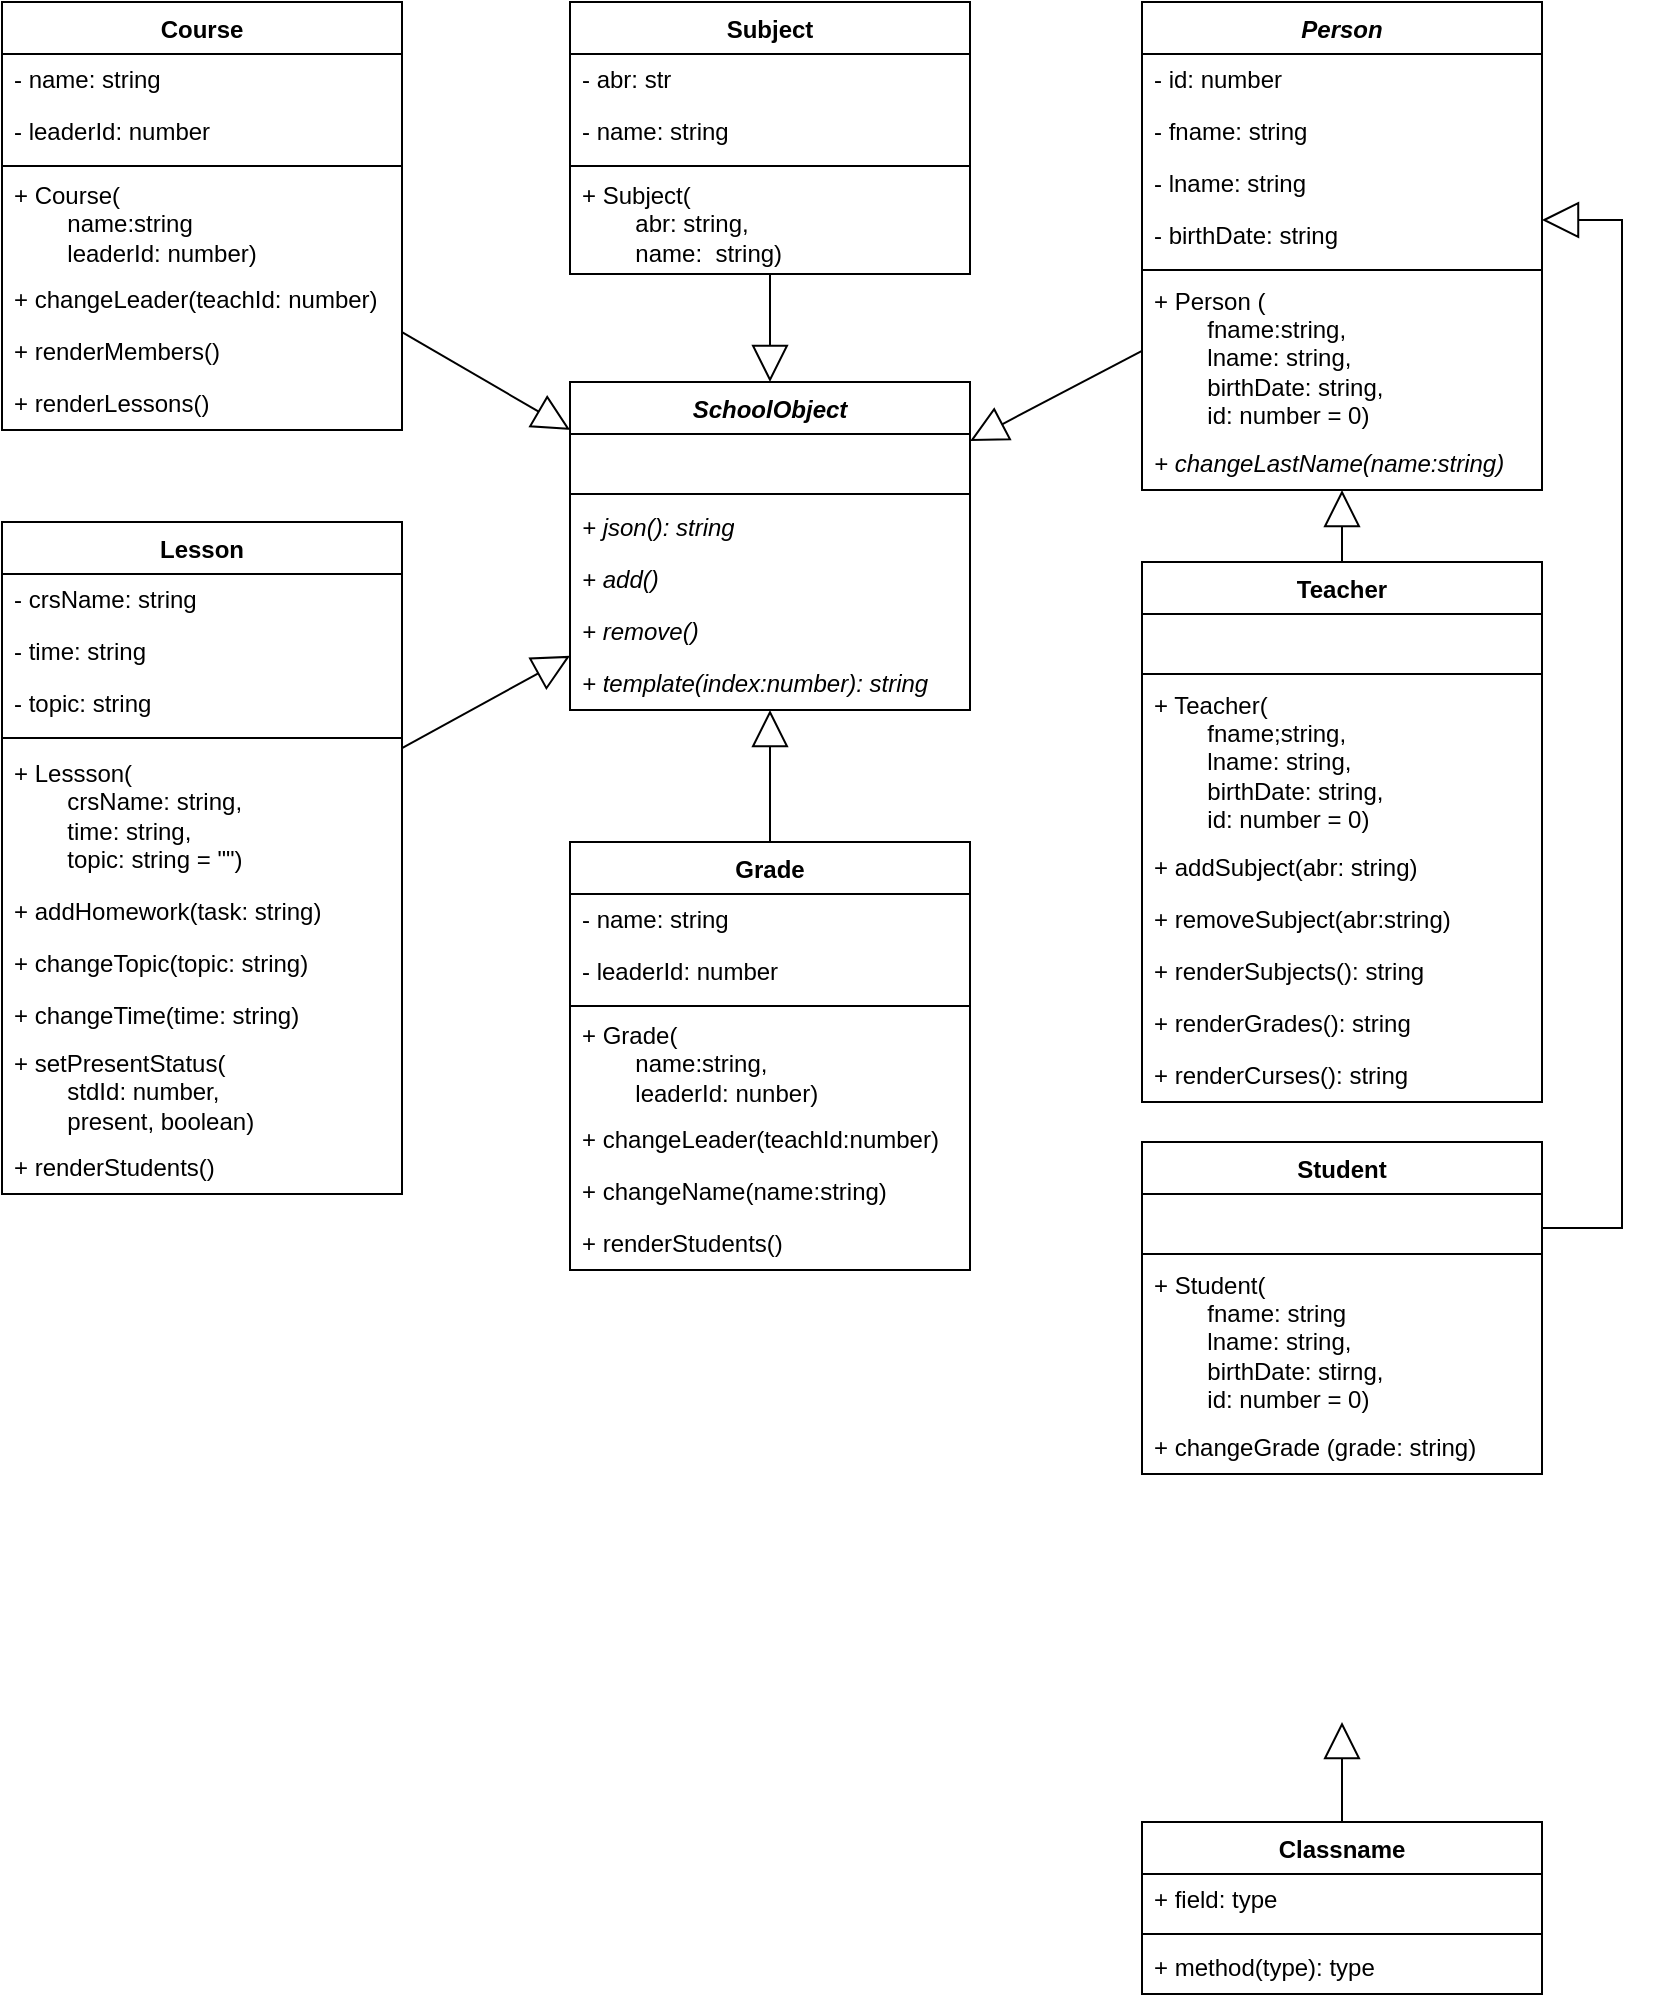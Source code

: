 <mxfile version="26.2.13">
  <diagram name="Page-1" id="W5EVbxe9hxjn3iXyUseI">
    <mxGraphModel dx="948" dy="617" grid="1" gridSize="10" guides="1" tooltips="1" connect="1" arrows="1" fold="1" page="1" pageScale="1" pageWidth="827" pageHeight="1169" math="0" shadow="0">
      <root>
        <mxCell id="0" />
        <mxCell id="1" parent="0" />
        <mxCell id="GkFdu5RXpV6OnrDrKfBH-1" value="Classname" style="swimlane;fontStyle=1;align=center;verticalAlign=top;childLayout=stackLayout;horizontal=1;startSize=26;horizontalStack=0;resizeParent=1;resizeParentMax=0;resizeLast=0;collapsible=1;marginBottom=0;whiteSpace=wrap;html=1;" parent="1" vertex="1">
          <mxGeometry x="600" y="950" width="200" height="86" as="geometry" />
        </mxCell>
        <mxCell id="GkFdu5RXpV6OnrDrKfBH-2" value="+ field: type" style="text;strokeColor=none;fillColor=none;align=left;verticalAlign=middle;spacingLeft=4;spacingRight=4;overflow=hidden;rotatable=0;points=[[0,0.5],[1,0.5]];portConstraint=eastwest;whiteSpace=wrap;html=1;" parent="GkFdu5RXpV6OnrDrKfBH-1" vertex="1">
          <mxGeometry y="26" width="200" height="26" as="geometry" />
        </mxCell>
        <mxCell id="GkFdu5RXpV6OnrDrKfBH-3" value="" style="line;strokeWidth=1;fillColor=none;align=left;verticalAlign=middle;spacingTop=-1;spacingLeft=3;spacingRight=3;rotatable=0;labelPosition=right;points=[];portConstraint=eastwest;strokeColor=inherit;" parent="GkFdu5RXpV6OnrDrKfBH-1" vertex="1">
          <mxGeometry y="52" width="200" height="8" as="geometry" />
        </mxCell>
        <mxCell id="GkFdu5RXpV6OnrDrKfBH-4" value="+ method(type): type" style="text;strokeColor=none;fillColor=none;align=left;verticalAlign=middle;spacingLeft=4;spacingRight=4;overflow=hidden;rotatable=0;points=[[0,0.5],[1,0.5]];portConstraint=eastwest;whiteSpace=wrap;html=1;" parent="GkFdu5RXpV6OnrDrKfBH-1" vertex="1">
          <mxGeometry y="60" width="200" height="26" as="geometry" />
        </mxCell>
        <mxCell id="GkFdu5RXpV6OnrDrKfBH-5" value="" style="endArrow=block;endSize=16;endFill=0;html=1;rounded=0;" parent="1" source="GkFdu5RXpV6OnrDrKfBH-1" edge="1">
          <mxGeometry width="160" relative="1" as="geometry">
            <mxPoint x="560" y="970" as="sourcePoint" />
            <mxPoint x="700" y="900" as="targetPoint" />
          </mxGeometry>
        </mxCell>
        <mxCell id="GkFdu5RXpV6OnrDrKfBH-6" value="SchoolObject" style="swimlane;fontStyle=3;align=center;verticalAlign=top;childLayout=stackLayout;horizontal=1;startSize=26;horizontalStack=0;resizeParent=1;resizeParentMax=0;resizeLast=0;collapsible=1;marginBottom=0;whiteSpace=wrap;html=1;" parent="1" vertex="1">
          <mxGeometry x="314" y="230" width="200" height="164" as="geometry" />
        </mxCell>
        <mxCell id="GkFdu5RXpV6OnrDrKfBH-7" value="&amp;nbsp;" style="text;strokeColor=none;fillColor=none;align=left;verticalAlign=middle;spacingLeft=4;spacingRight=4;overflow=hidden;rotatable=0;points=[[0,0.5],[1,0.5]];portConstraint=eastwest;whiteSpace=wrap;html=1;" parent="GkFdu5RXpV6OnrDrKfBH-6" vertex="1">
          <mxGeometry y="26" width="200" height="26" as="geometry" />
        </mxCell>
        <mxCell id="GkFdu5RXpV6OnrDrKfBH-8" value="" style="line;strokeWidth=1;fillColor=none;align=left;verticalAlign=middle;spacingTop=-1;spacingLeft=3;spacingRight=3;rotatable=0;labelPosition=right;points=[];portConstraint=eastwest;strokeColor=inherit;" parent="GkFdu5RXpV6OnrDrKfBH-6" vertex="1">
          <mxGeometry y="52" width="200" height="8" as="geometry" />
        </mxCell>
        <mxCell id="GkFdu5RXpV6OnrDrKfBH-13" value="+ json(): string" style="text;strokeColor=none;fillColor=none;align=left;verticalAlign=middle;spacingLeft=4;spacingRight=4;overflow=hidden;rotatable=0;points=[[0,0.5],[1,0.5]];portConstraint=eastwest;whiteSpace=wrap;html=1;fontStyle=2" parent="GkFdu5RXpV6OnrDrKfBH-6" vertex="1">
          <mxGeometry y="60" width="200" height="26" as="geometry" />
        </mxCell>
        <mxCell id="GkFdu5RXpV6OnrDrKfBH-9" value="+ add()" style="text;strokeColor=none;fillColor=none;align=left;verticalAlign=middle;spacingLeft=4;spacingRight=4;overflow=hidden;rotatable=0;points=[[0,0.5],[1,0.5]];portConstraint=eastwest;whiteSpace=wrap;html=1;fontStyle=2" parent="GkFdu5RXpV6OnrDrKfBH-6" vertex="1">
          <mxGeometry y="86" width="200" height="26" as="geometry" />
        </mxCell>
        <mxCell id="GkFdu5RXpV6OnrDrKfBH-11" value="+ remove()" style="text;strokeColor=none;fillColor=none;align=left;verticalAlign=middle;spacingLeft=4;spacingRight=4;overflow=hidden;rotatable=0;points=[[0,0.5],[1,0.5]];portConstraint=eastwest;whiteSpace=wrap;html=1;fontStyle=2" parent="GkFdu5RXpV6OnrDrKfBH-6" vertex="1">
          <mxGeometry y="112" width="200" height="26" as="geometry" />
        </mxCell>
        <mxCell id="GkFdu5RXpV6OnrDrKfBH-12" value="+ template(index:number): string" style="text;strokeColor=none;fillColor=none;align=left;verticalAlign=middle;spacingLeft=4;spacingRight=4;overflow=hidden;rotatable=0;points=[[0,0.5],[1,0.5]];portConstraint=eastwest;whiteSpace=wrap;html=1;fontStyle=2" parent="GkFdu5RXpV6OnrDrKfBH-6" vertex="1">
          <mxGeometry y="138" width="200" height="26" as="geometry" />
        </mxCell>
        <mxCell id="GkFdu5RXpV6OnrDrKfBH-14" value="Subject" style="swimlane;fontStyle=1;align=center;verticalAlign=top;childLayout=stackLayout;horizontal=1;startSize=26;horizontalStack=0;resizeParent=1;resizeParentMax=0;resizeLast=0;collapsible=1;marginBottom=0;whiteSpace=wrap;html=1;" parent="1" vertex="1">
          <mxGeometry x="314" y="40" width="200" height="136" as="geometry" />
        </mxCell>
        <mxCell id="GkFdu5RXpV6OnrDrKfBH-15" value="- abr: str" style="text;strokeColor=none;fillColor=none;align=left;verticalAlign=middle;spacingLeft=4;spacingRight=4;overflow=hidden;rotatable=0;points=[[0,0.5],[1,0.5]];portConstraint=eastwest;whiteSpace=wrap;html=1;" parent="GkFdu5RXpV6OnrDrKfBH-14" vertex="1">
          <mxGeometry y="26" width="200" height="26" as="geometry" />
        </mxCell>
        <mxCell id="GkFdu5RXpV6OnrDrKfBH-19" value="- name: string" style="text;strokeColor=none;fillColor=none;align=left;verticalAlign=middle;spacingLeft=4;spacingRight=4;overflow=hidden;rotatable=0;points=[[0,0.5],[1,0.5]];portConstraint=eastwest;whiteSpace=wrap;html=1;" parent="GkFdu5RXpV6OnrDrKfBH-14" vertex="1">
          <mxGeometry y="52" width="200" height="26" as="geometry" />
        </mxCell>
        <mxCell id="GkFdu5RXpV6OnrDrKfBH-16" value="" style="line;strokeWidth=1;fillColor=none;align=left;verticalAlign=middle;spacingTop=-1;spacingLeft=3;spacingRight=3;rotatable=0;labelPosition=right;points=[];portConstraint=eastwest;strokeColor=inherit;" parent="GkFdu5RXpV6OnrDrKfBH-14" vertex="1">
          <mxGeometry y="78" width="200" height="8" as="geometry" />
        </mxCell>
        <mxCell id="GkFdu5RXpV6OnrDrKfBH-17" value="&lt;div&gt;+ Subject(&lt;/div&gt;&lt;div&gt;&lt;span style=&quot;white-space: pre;&quot;&gt;&#x9;&lt;/span&gt;abr: string,&lt;/div&gt;&lt;div&gt;&lt;span style=&quot;white-space: pre;&quot;&gt;&#x9;&lt;/span&gt;name:&amp;nbsp; string)&lt;br&gt;&lt;/div&gt;" style="text;strokeColor=none;fillColor=none;align=left;verticalAlign=middle;spacingLeft=4;spacingRight=4;overflow=hidden;rotatable=0;points=[[0,0.5],[1,0.5]];portConstraint=eastwest;whiteSpace=wrap;html=1;" parent="GkFdu5RXpV6OnrDrKfBH-14" vertex="1">
          <mxGeometry y="86" width="200" height="50" as="geometry" />
        </mxCell>
        <mxCell id="GkFdu5RXpV6OnrDrKfBH-18" value="" style="endArrow=block;endSize=16;endFill=0;html=1;rounded=0;" parent="1" source="GkFdu5RXpV6OnrDrKfBH-14" target="GkFdu5RXpV6OnrDrKfBH-6" edge="1">
          <mxGeometry width="160" relative="1" as="geometry">
            <mxPoint x="274" y="90" as="sourcePoint" />
            <mxPoint x="414" y="20" as="targetPoint" />
          </mxGeometry>
        </mxCell>
        <mxCell id="GkFdu5RXpV6OnrDrKfBH-21" value="Person" style="swimlane;fontStyle=3;align=center;verticalAlign=top;childLayout=stackLayout;horizontal=1;startSize=26;horizontalStack=0;resizeParent=1;resizeParentMax=0;resizeLast=0;collapsible=1;marginBottom=0;whiteSpace=wrap;html=1;" parent="1" vertex="1">
          <mxGeometry x="600" y="40" width="200" height="244" as="geometry" />
        </mxCell>
        <mxCell id="GkFdu5RXpV6OnrDrKfBH-22" value="- id: number" style="text;strokeColor=none;fillColor=none;align=left;verticalAlign=middle;spacingLeft=4;spacingRight=4;overflow=hidden;rotatable=0;points=[[0,0.5],[1,0.5]];portConstraint=eastwest;whiteSpace=wrap;html=1;" parent="GkFdu5RXpV6OnrDrKfBH-21" vertex="1">
          <mxGeometry y="26" width="200" height="26" as="geometry" />
        </mxCell>
        <mxCell id="GkFdu5RXpV6OnrDrKfBH-26" value="- fname: string" style="text;strokeColor=none;fillColor=none;align=left;verticalAlign=middle;spacingLeft=4;spacingRight=4;overflow=hidden;rotatable=0;points=[[0,0.5],[1,0.5]];portConstraint=eastwest;whiteSpace=wrap;html=1;" parent="GkFdu5RXpV6OnrDrKfBH-21" vertex="1">
          <mxGeometry y="52" width="200" height="26" as="geometry" />
        </mxCell>
        <mxCell id="GkFdu5RXpV6OnrDrKfBH-27" value="- lname: string" style="text;strokeColor=none;fillColor=none;align=left;verticalAlign=middle;spacingLeft=4;spacingRight=4;overflow=hidden;rotatable=0;points=[[0,0.5],[1,0.5]];portConstraint=eastwest;whiteSpace=wrap;html=1;" parent="GkFdu5RXpV6OnrDrKfBH-21" vertex="1">
          <mxGeometry y="78" width="200" height="26" as="geometry" />
        </mxCell>
        <mxCell id="GkFdu5RXpV6OnrDrKfBH-28" value="- birthDate: string" style="text;strokeColor=none;fillColor=none;align=left;verticalAlign=middle;spacingLeft=4;spacingRight=4;overflow=hidden;rotatable=0;points=[[0,0.5],[1,0.5]];portConstraint=eastwest;whiteSpace=wrap;html=1;" parent="GkFdu5RXpV6OnrDrKfBH-21" vertex="1">
          <mxGeometry y="104" width="200" height="26" as="geometry" />
        </mxCell>
        <mxCell id="GkFdu5RXpV6OnrDrKfBH-23" value="" style="line;strokeWidth=1;fillColor=none;align=left;verticalAlign=middle;spacingTop=-1;spacingLeft=3;spacingRight=3;rotatable=0;labelPosition=right;points=[];portConstraint=eastwest;strokeColor=inherit;" parent="GkFdu5RXpV6OnrDrKfBH-21" vertex="1">
          <mxGeometry y="130" width="200" height="8" as="geometry" />
        </mxCell>
        <mxCell id="GkFdu5RXpV6OnrDrKfBH-24" value="&lt;div&gt;+ Person (&lt;/div&gt;&lt;div&gt;&lt;span style=&quot;white-space: pre;&quot;&gt;&#x9;&lt;/span&gt;fname:string,&lt;/div&gt;&lt;div&gt;&lt;span style=&quot;white-space: pre;&quot;&gt;&#x9;&lt;/span&gt;lname: string,&lt;/div&gt;&lt;div&gt;&lt;span style=&quot;white-space: pre;&quot;&gt;&#x9;&lt;/span&gt;birthDate: string,&lt;/div&gt;&lt;div&gt;&lt;span style=&quot;white-space: pre;&quot;&gt;&#x9;&lt;/span&gt;id: number = 0)&lt;br&gt;&lt;/div&gt;" style="text;strokeColor=none;fillColor=none;align=left;verticalAlign=middle;spacingLeft=4;spacingRight=4;overflow=hidden;rotatable=0;points=[[0,0.5],[1,0.5]];portConstraint=eastwest;whiteSpace=wrap;html=1;" parent="GkFdu5RXpV6OnrDrKfBH-21" vertex="1">
          <mxGeometry y="138" width="200" height="80" as="geometry" />
        </mxCell>
        <mxCell id="GkFdu5RXpV6OnrDrKfBH-45" value="+ changeLastName(name:string)" style="text;strokeColor=none;fillColor=none;align=left;verticalAlign=middle;spacingLeft=4;spacingRight=4;overflow=hidden;rotatable=0;points=[[0,0.5],[1,0.5]];portConstraint=eastwest;whiteSpace=wrap;html=1;fontStyle=2" parent="GkFdu5RXpV6OnrDrKfBH-21" vertex="1">
          <mxGeometry y="218" width="200" height="26" as="geometry" />
        </mxCell>
        <mxCell id="GkFdu5RXpV6OnrDrKfBH-25" value="" style="endArrow=block;endSize=16;endFill=0;html=1;rounded=0;" parent="1" source="GkFdu5RXpV6OnrDrKfBH-21" target="GkFdu5RXpV6OnrDrKfBH-6" edge="1">
          <mxGeometry width="160" relative="1" as="geometry">
            <mxPoint x="560" y="60" as="sourcePoint" />
            <mxPoint x="535.668" y="230" as="targetPoint" />
          </mxGeometry>
        </mxCell>
        <mxCell id="GkFdu5RXpV6OnrDrKfBH-30" value="Teacher" style="swimlane;fontStyle=1;align=center;verticalAlign=top;childLayout=stackLayout;horizontal=1;startSize=26;horizontalStack=0;resizeParent=1;resizeParentMax=0;resizeLast=0;collapsible=1;marginBottom=0;whiteSpace=wrap;html=1;" parent="1" vertex="1">
          <mxGeometry x="600" y="320" width="200" height="270" as="geometry" />
        </mxCell>
        <mxCell id="GkFdu5RXpV6OnrDrKfBH-31" value="&amp;nbsp;" style="text;strokeColor=none;fillColor=none;align=left;verticalAlign=middle;spacingLeft=4;spacingRight=4;overflow=hidden;rotatable=0;points=[[0,0.5],[1,0.5]];portConstraint=eastwest;whiteSpace=wrap;html=1;" parent="GkFdu5RXpV6OnrDrKfBH-30" vertex="1">
          <mxGeometry y="26" width="200" height="26" as="geometry" />
        </mxCell>
        <mxCell id="GkFdu5RXpV6OnrDrKfBH-32" value="" style="line;strokeWidth=1;fillColor=none;align=left;verticalAlign=middle;spacingTop=-1;spacingLeft=3;spacingRight=3;rotatable=0;labelPosition=right;points=[];portConstraint=eastwest;strokeColor=inherit;" parent="GkFdu5RXpV6OnrDrKfBH-30" vertex="1">
          <mxGeometry y="52" width="200" height="8" as="geometry" />
        </mxCell>
        <mxCell id="GkFdu5RXpV6OnrDrKfBH-37" value="&lt;div&gt;+ Teacher(&lt;/div&gt;&lt;div&gt;&lt;span style=&quot;white-space: pre;&quot;&gt;&#x9;&lt;/span&gt;fname;string,&lt;/div&gt;&lt;div&gt;&lt;span style=&quot;white-space: pre;&quot;&gt;&#x9;&lt;/span&gt;lname: string,&lt;/div&gt;&lt;div&gt;&lt;span style=&quot;white-space: pre;&quot;&gt;&#x9;&lt;/span&gt;birthDate: string,&lt;/div&gt;&lt;div&gt;&lt;span style=&quot;white-space: pre;&quot;&gt;&#x9;&lt;/span&gt;id: number = 0)&lt;br&gt;&lt;/div&gt;" style="text;strokeColor=none;fillColor=none;align=left;verticalAlign=middle;spacingLeft=4;spacingRight=4;overflow=hidden;rotatable=0;points=[[0,0.5],[1,0.5]];portConstraint=eastwest;whiteSpace=wrap;html=1;" parent="GkFdu5RXpV6OnrDrKfBH-30" vertex="1">
          <mxGeometry y="60" width="200" height="80" as="geometry" />
        </mxCell>
        <mxCell id="GkFdu5RXpV6OnrDrKfBH-33" value="+ addSubject(abr: string)" style="text;strokeColor=none;fillColor=none;align=left;verticalAlign=middle;spacingLeft=4;spacingRight=4;overflow=hidden;rotatable=0;points=[[0,0.5],[1,0.5]];portConstraint=eastwest;whiteSpace=wrap;html=1;" parent="GkFdu5RXpV6OnrDrKfBH-30" vertex="1">
          <mxGeometry y="140" width="200" height="26" as="geometry" />
        </mxCell>
        <mxCell id="GkFdu5RXpV6OnrDrKfBH-35" value="+ removeSubject(abr:string)" style="text;strokeColor=none;fillColor=none;align=left;verticalAlign=middle;spacingLeft=4;spacingRight=4;overflow=hidden;rotatable=0;points=[[0,0.5],[1,0.5]];portConstraint=eastwest;whiteSpace=wrap;html=1;" parent="GkFdu5RXpV6OnrDrKfBH-30" vertex="1">
          <mxGeometry y="166" width="200" height="26" as="geometry" />
        </mxCell>
        <mxCell id="GkFdu5RXpV6OnrDrKfBH-36" value="+ renderSubjects(): string" style="text;strokeColor=none;fillColor=none;align=left;verticalAlign=middle;spacingLeft=4;spacingRight=4;overflow=hidden;rotatable=0;points=[[0,0.5],[1,0.5]];portConstraint=eastwest;whiteSpace=wrap;html=1;" parent="GkFdu5RXpV6OnrDrKfBH-30" vertex="1">
          <mxGeometry y="192" width="200" height="26" as="geometry" />
        </mxCell>
        <mxCell id="GkFdu5RXpV6OnrDrKfBH-38" value="+ renderGrades(): string" style="text;strokeColor=none;fillColor=none;align=left;verticalAlign=middle;spacingLeft=4;spacingRight=4;overflow=hidden;rotatable=0;points=[[0,0.5],[1,0.5]];portConstraint=eastwest;whiteSpace=wrap;html=1;" parent="GkFdu5RXpV6OnrDrKfBH-30" vertex="1">
          <mxGeometry y="218" width="200" height="26" as="geometry" />
        </mxCell>
        <mxCell id="GkFdu5RXpV6OnrDrKfBH-39" value="+ renderCurses(): string" style="text;strokeColor=none;fillColor=none;align=left;verticalAlign=middle;spacingLeft=4;spacingRight=4;overflow=hidden;rotatable=0;points=[[0,0.5],[1,0.5]];portConstraint=eastwest;whiteSpace=wrap;html=1;" parent="GkFdu5RXpV6OnrDrKfBH-30" vertex="1">
          <mxGeometry y="244" width="200" height="26" as="geometry" />
        </mxCell>
        <mxCell id="GkFdu5RXpV6OnrDrKfBH-34" value="" style="endArrow=block;endSize=16;endFill=0;html=1;rounded=0;" parent="1" source="GkFdu5RXpV6OnrDrKfBH-30" target="GkFdu5RXpV6OnrDrKfBH-21" edge="1">
          <mxGeometry width="160" relative="1" as="geometry">
            <mxPoint x="550" y="390" as="sourcePoint" />
            <mxPoint x="690" y="320" as="targetPoint" />
          </mxGeometry>
        </mxCell>
        <mxCell id="GkFdu5RXpV6OnrDrKfBH-40" value="Student" style="swimlane;fontStyle=1;align=center;verticalAlign=top;childLayout=stackLayout;horizontal=1;startSize=26;horizontalStack=0;resizeParent=1;resizeParentMax=0;resizeLast=0;collapsible=1;marginBottom=0;whiteSpace=wrap;html=1;" parent="1" vertex="1">
          <mxGeometry x="600" y="610" width="200" height="166" as="geometry" />
        </mxCell>
        <mxCell id="GkFdu5RXpV6OnrDrKfBH-41" value="&amp;nbsp;" style="text;strokeColor=none;fillColor=none;align=left;verticalAlign=middle;spacingLeft=4;spacingRight=4;overflow=hidden;rotatable=0;points=[[0,0.5],[1,0.5]];portConstraint=eastwest;whiteSpace=wrap;html=1;" parent="GkFdu5RXpV6OnrDrKfBH-40" vertex="1">
          <mxGeometry y="26" width="200" height="26" as="geometry" />
        </mxCell>
        <mxCell id="GkFdu5RXpV6OnrDrKfBH-42" value="" style="line;strokeWidth=1;fillColor=none;align=left;verticalAlign=middle;spacingTop=-1;spacingLeft=3;spacingRight=3;rotatable=0;labelPosition=right;points=[];portConstraint=eastwest;strokeColor=inherit;" parent="GkFdu5RXpV6OnrDrKfBH-40" vertex="1">
          <mxGeometry y="52" width="200" height="8" as="geometry" />
        </mxCell>
        <mxCell id="GkFdu5RXpV6OnrDrKfBH-43" value="&lt;div&gt;+ Student(&lt;/div&gt;&lt;div&gt;&lt;span style=&quot;white-space: pre;&quot;&gt;&#x9;fname: string&lt;/span&gt;&lt;/div&gt;&lt;div&gt;&lt;span style=&quot;white-space: pre;&quot;&gt;&lt;span style=&quot;white-space: pre;&quot;&gt;&#x9;&lt;/span&gt;lname: string,&lt;/span&gt;&lt;/div&gt;&lt;div&gt;&lt;span style=&quot;white-space: pre;&quot;&gt;&lt;span style=&quot;white-space: pre;&quot;&gt;&#x9;&lt;/span&gt;birthDate: stirng,&lt;/span&gt;&lt;/div&gt;&lt;div&gt;&lt;span style=&quot;white-space: pre;&quot;&gt;&lt;span style=&quot;white-space: pre;&quot;&gt;&#x9;&lt;/span&gt;id: number = 0)&lt;br&gt;&lt;/span&gt;&lt;/div&gt;" style="text;strokeColor=none;fillColor=none;align=left;verticalAlign=middle;spacingLeft=4;spacingRight=4;overflow=hidden;rotatable=0;points=[[0,0.5],[1,0.5]];portConstraint=eastwest;whiteSpace=wrap;html=1;" parent="GkFdu5RXpV6OnrDrKfBH-40" vertex="1">
          <mxGeometry y="60" width="200" height="80" as="geometry" />
        </mxCell>
        <mxCell id="GkFdu5RXpV6OnrDrKfBH-46" value="+ changeGrade (grade: string)" style="text;strokeColor=none;fillColor=none;align=left;verticalAlign=middle;spacingLeft=4;spacingRight=4;overflow=hidden;rotatable=0;points=[[0,0.5],[1,0.5]];portConstraint=eastwest;whiteSpace=wrap;html=1;" parent="GkFdu5RXpV6OnrDrKfBH-40" vertex="1">
          <mxGeometry y="140" width="200" height="26" as="geometry" />
        </mxCell>
        <mxCell id="GkFdu5RXpV6OnrDrKfBH-44" value="" style="endArrow=block;endSize=16;endFill=0;html=1;rounded=0;edgeStyle=orthogonalEdgeStyle;" parent="1" source="GkFdu5RXpV6OnrDrKfBH-40" target="GkFdu5RXpV6OnrDrKfBH-21" edge="1">
          <mxGeometry width="160" relative="1" as="geometry">
            <mxPoint x="560" y="680" as="sourcePoint" />
            <mxPoint x="550" y="450" as="targetPoint" />
            <Array as="points">
              <mxPoint x="840" y="653" />
              <mxPoint x="840" y="149" />
            </Array>
          </mxGeometry>
        </mxCell>
        <mxCell id="GkFdu5RXpV6OnrDrKfBH-47" value="Grade" style="swimlane;fontStyle=1;align=center;verticalAlign=top;childLayout=stackLayout;horizontal=1;startSize=26;horizontalStack=0;resizeParent=1;resizeParentMax=0;resizeLast=0;collapsible=1;marginBottom=0;whiteSpace=wrap;html=1;" parent="1" vertex="1">
          <mxGeometry x="314" y="460" width="200" height="214" as="geometry" />
        </mxCell>
        <mxCell id="GkFdu5RXpV6OnrDrKfBH-48" value="- name: string" style="text;strokeColor=none;fillColor=none;align=left;verticalAlign=middle;spacingLeft=4;spacingRight=4;overflow=hidden;rotatable=0;points=[[0,0.5],[1,0.5]];portConstraint=eastwest;whiteSpace=wrap;html=1;" parent="GkFdu5RXpV6OnrDrKfBH-47" vertex="1">
          <mxGeometry y="26" width="200" height="26" as="geometry" />
        </mxCell>
        <mxCell id="KClkyGSJtW6A8tlh6AaW-10" value="- leaderId: number" style="text;strokeColor=none;fillColor=none;align=left;verticalAlign=middle;spacingLeft=4;spacingRight=4;overflow=hidden;rotatable=0;points=[[0,0.5],[1,0.5]];portConstraint=eastwest;whiteSpace=wrap;html=1;" vertex="1" parent="GkFdu5RXpV6OnrDrKfBH-47">
          <mxGeometry y="52" width="200" height="26" as="geometry" />
        </mxCell>
        <mxCell id="GkFdu5RXpV6OnrDrKfBH-49" value="" style="line;strokeWidth=1;fillColor=none;align=left;verticalAlign=middle;spacingTop=-1;spacingLeft=3;spacingRight=3;rotatable=0;labelPosition=right;points=[];portConstraint=eastwest;strokeColor=inherit;" parent="GkFdu5RXpV6OnrDrKfBH-47" vertex="1">
          <mxGeometry y="78" width="200" height="8" as="geometry" />
        </mxCell>
        <mxCell id="GkFdu5RXpV6OnrDrKfBH-50" value="&lt;div&gt;+ Grade(&lt;/div&gt;&lt;div&gt;&lt;span style=&quot;white-space: pre;&quot;&gt;&#x9;&lt;/span&gt;name:string,&lt;/div&gt;&lt;div&gt;&lt;span style=&quot;white-space: pre;&quot;&gt;&#x9;&lt;/span&gt;leaderId: nunber)&lt;/div&gt;" style="text;strokeColor=none;fillColor=none;align=left;verticalAlign=middle;spacingLeft=4;spacingRight=4;overflow=hidden;rotatable=0;points=[[0,0.5],[1,0.5]];portConstraint=eastwest;whiteSpace=wrap;html=1;" parent="GkFdu5RXpV6OnrDrKfBH-47" vertex="1">
          <mxGeometry y="86" width="200" height="50" as="geometry" />
        </mxCell>
        <mxCell id="GkFdu5RXpV6OnrDrKfBH-52" value="+ changeLeader(teachId:number)" style="text;strokeColor=none;fillColor=none;align=left;verticalAlign=middle;spacingLeft=4;spacingRight=4;overflow=hidden;rotatable=0;points=[[0,0.5],[1,0.5]];portConstraint=eastwest;whiteSpace=wrap;html=1;" parent="GkFdu5RXpV6OnrDrKfBH-47" vertex="1">
          <mxGeometry y="136" width="200" height="26" as="geometry" />
        </mxCell>
        <mxCell id="GkFdu5RXpV6OnrDrKfBH-53" value="+ changeName(name:string)" style="text;strokeColor=none;fillColor=none;align=left;verticalAlign=middle;spacingLeft=4;spacingRight=4;overflow=hidden;rotatable=0;points=[[0,0.5],[1,0.5]];portConstraint=eastwest;whiteSpace=wrap;html=1;" parent="GkFdu5RXpV6OnrDrKfBH-47" vertex="1">
          <mxGeometry y="162" width="200" height="26" as="geometry" />
        </mxCell>
        <mxCell id="KClkyGSJtW6A8tlh6AaW-7" value="+ renderStudents()" style="text;strokeColor=none;fillColor=none;align=left;verticalAlign=middle;spacingLeft=4;spacingRight=4;overflow=hidden;rotatable=0;points=[[0,0.5],[1,0.5]];portConstraint=eastwest;whiteSpace=wrap;html=1;" vertex="1" parent="GkFdu5RXpV6OnrDrKfBH-47">
          <mxGeometry y="188" width="200" height="26" as="geometry" />
        </mxCell>
        <mxCell id="GkFdu5RXpV6OnrDrKfBH-51" value="" style="endArrow=block;endSize=16;endFill=0;html=1;rounded=0;" parent="1" source="GkFdu5RXpV6OnrDrKfBH-47" target="GkFdu5RXpV6OnrDrKfBH-6" edge="1">
          <mxGeometry width="160" relative="1" as="geometry">
            <mxPoint x="274" y="490" as="sourcePoint" />
            <mxPoint x="414" y="420" as="targetPoint" />
          </mxGeometry>
        </mxCell>
        <mxCell id="KClkyGSJtW6A8tlh6AaW-1" value="Course" style="swimlane;fontStyle=1;align=center;verticalAlign=top;childLayout=stackLayout;horizontal=1;startSize=26;horizontalStack=0;resizeParent=1;resizeParentMax=0;resizeLast=0;collapsible=1;marginBottom=0;whiteSpace=wrap;html=1;" vertex="1" parent="1">
          <mxGeometry x="30" y="40" width="200" height="214" as="geometry" />
        </mxCell>
        <mxCell id="KClkyGSJtW6A8tlh6AaW-2" value="- name: string" style="text;strokeColor=none;fillColor=none;align=left;verticalAlign=middle;spacingLeft=4;spacingRight=4;overflow=hidden;rotatable=0;points=[[0,0.5],[1,0.5]];portConstraint=eastwest;whiteSpace=wrap;html=1;" vertex="1" parent="KClkyGSJtW6A8tlh6AaW-1">
          <mxGeometry y="26" width="200" height="26" as="geometry" />
        </mxCell>
        <mxCell id="KClkyGSJtW6A8tlh6AaW-12" value="- leaderId: number" style="text;strokeColor=none;fillColor=none;align=left;verticalAlign=middle;spacingLeft=4;spacingRight=4;overflow=hidden;rotatable=0;points=[[0,0.5],[1,0.5]];portConstraint=eastwest;whiteSpace=wrap;html=1;" vertex="1" parent="KClkyGSJtW6A8tlh6AaW-1">
          <mxGeometry y="52" width="200" height="26" as="geometry" />
        </mxCell>
        <mxCell id="KClkyGSJtW6A8tlh6AaW-3" value="" style="line;strokeWidth=1;fillColor=none;align=left;verticalAlign=middle;spacingTop=-1;spacingLeft=3;spacingRight=3;rotatable=0;labelPosition=right;points=[];portConstraint=eastwest;strokeColor=inherit;" vertex="1" parent="KClkyGSJtW6A8tlh6AaW-1">
          <mxGeometry y="78" width="200" height="8" as="geometry" />
        </mxCell>
        <mxCell id="KClkyGSJtW6A8tlh6AaW-4" value="&lt;div&gt;+ Course(&lt;/div&gt;&lt;div&gt;&lt;span style=&quot;white-space: pre;&quot;&gt;&#x9;&lt;/span&gt;name:string&lt;/div&gt;&lt;div&gt;&lt;span style=&quot;white-space: pre;&quot;&gt;&#x9;leaderId: number)&lt;/span&gt;&lt;/div&gt;" style="text;strokeColor=none;fillColor=none;align=left;verticalAlign=middle;spacingLeft=4;spacingRight=4;overflow=hidden;rotatable=0;points=[[0,0.5],[1,0.5]];portConstraint=eastwest;whiteSpace=wrap;html=1;" vertex="1" parent="KClkyGSJtW6A8tlh6AaW-1">
          <mxGeometry y="86" width="200" height="50" as="geometry" />
        </mxCell>
        <mxCell id="KClkyGSJtW6A8tlh6AaW-6" value="+ changeLeader(teachId: number)" style="text;strokeColor=none;fillColor=none;align=left;verticalAlign=middle;spacingLeft=4;spacingRight=4;overflow=hidden;rotatable=0;points=[[0,0.5],[1,0.5]];portConstraint=eastwest;whiteSpace=wrap;html=1;" vertex="1" parent="KClkyGSJtW6A8tlh6AaW-1">
          <mxGeometry y="136" width="200" height="26" as="geometry" />
        </mxCell>
        <mxCell id="KClkyGSJtW6A8tlh6AaW-8" value="+ renderMembers()" style="text;strokeColor=none;fillColor=none;align=left;verticalAlign=middle;spacingLeft=4;spacingRight=4;overflow=hidden;rotatable=0;points=[[0,0.5],[1,0.5]];portConstraint=eastwest;whiteSpace=wrap;html=1;" vertex="1" parent="KClkyGSJtW6A8tlh6AaW-1">
          <mxGeometry y="162" width="200" height="26" as="geometry" />
        </mxCell>
        <mxCell id="KClkyGSJtW6A8tlh6AaW-9" value="+ renderLessons()" style="text;strokeColor=none;fillColor=none;align=left;verticalAlign=middle;spacingLeft=4;spacingRight=4;overflow=hidden;rotatable=0;points=[[0,0.5],[1,0.5]];portConstraint=eastwest;whiteSpace=wrap;html=1;" vertex="1" parent="KClkyGSJtW6A8tlh6AaW-1">
          <mxGeometry y="188" width="200" height="26" as="geometry" />
        </mxCell>
        <mxCell id="KClkyGSJtW6A8tlh6AaW-5" value="" style="endArrow=block;endSize=16;endFill=0;html=1;rounded=0;" edge="1" source="KClkyGSJtW6A8tlh6AaW-1" parent="1" target="GkFdu5RXpV6OnrDrKfBH-6">
          <mxGeometry width="160" relative="1" as="geometry">
            <mxPoint x="-10" y="70" as="sourcePoint" />
            <mxPoint x="130" as="targetPoint" />
          </mxGeometry>
        </mxCell>
        <mxCell id="KClkyGSJtW6A8tlh6AaW-13" value="Lesson" style="swimlane;fontStyle=1;align=center;verticalAlign=top;childLayout=stackLayout;horizontal=1;startSize=26;horizontalStack=0;resizeParent=1;resizeParentMax=0;resizeLast=0;collapsible=1;marginBottom=0;whiteSpace=wrap;html=1;" vertex="1" parent="1">
          <mxGeometry x="30" y="300" width="200" height="336" as="geometry" />
        </mxCell>
        <mxCell id="KClkyGSJtW6A8tlh6AaW-14" value="- crsName: string" style="text;strokeColor=none;fillColor=none;align=left;verticalAlign=middle;spacingLeft=4;spacingRight=4;overflow=hidden;rotatable=0;points=[[0,0.5],[1,0.5]];portConstraint=eastwest;whiteSpace=wrap;html=1;" vertex="1" parent="KClkyGSJtW6A8tlh6AaW-13">
          <mxGeometry y="26" width="200" height="26" as="geometry" />
        </mxCell>
        <mxCell id="KClkyGSJtW6A8tlh6AaW-18" value="- time: string" style="text;strokeColor=none;fillColor=none;align=left;verticalAlign=middle;spacingLeft=4;spacingRight=4;overflow=hidden;rotatable=0;points=[[0,0.5],[1,0.5]];portConstraint=eastwest;whiteSpace=wrap;html=1;" vertex="1" parent="KClkyGSJtW6A8tlh6AaW-13">
          <mxGeometry y="52" width="200" height="26" as="geometry" />
        </mxCell>
        <mxCell id="KClkyGSJtW6A8tlh6AaW-21" value="- topic: string" style="text;strokeColor=none;fillColor=none;align=left;verticalAlign=middle;spacingLeft=4;spacingRight=4;overflow=hidden;rotatable=0;points=[[0,0.5],[1,0.5]];portConstraint=eastwest;whiteSpace=wrap;html=1;" vertex="1" parent="KClkyGSJtW6A8tlh6AaW-13">
          <mxGeometry y="78" width="200" height="26" as="geometry" />
        </mxCell>
        <mxCell id="KClkyGSJtW6A8tlh6AaW-15" value="" style="line;strokeWidth=1;fillColor=none;align=left;verticalAlign=middle;spacingTop=-1;spacingLeft=3;spacingRight=3;rotatable=0;labelPosition=right;points=[];portConstraint=eastwest;strokeColor=inherit;" vertex="1" parent="KClkyGSJtW6A8tlh6AaW-13">
          <mxGeometry y="104" width="200" height="8" as="geometry" />
        </mxCell>
        <mxCell id="KClkyGSJtW6A8tlh6AaW-16" value="&lt;div&gt;+ Lessson(&lt;/div&gt;&lt;div&gt;&lt;span style=&quot;white-space: pre;&quot;&gt;&#x9;&lt;/span&gt;crsName: string,&lt;/div&gt;&lt;div&gt;&lt;span style=&quot;white-space: pre;&quot;&gt;&#x9;&lt;/span&gt;time: string,&lt;/div&gt;&lt;div&gt;&lt;span style=&quot;white-space: pre;&quot;&gt;&#x9;&lt;/span&gt;topic: string = &quot;&quot;)&lt;br&gt;&lt;/div&gt;" style="text;strokeColor=none;fillColor=none;align=left;verticalAlign=middle;spacingLeft=4;spacingRight=4;overflow=hidden;rotatable=0;points=[[0,0.5],[1,0.5]];portConstraint=eastwest;whiteSpace=wrap;html=1;" vertex="1" parent="KClkyGSJtW6A8tlh6AaW-13">
          <mxGeometry y="112" width="200" height="70" as="geometry" />
        </mxCell>
        <mxCell id="KClkyGSJtW6A8tlh6AaW-19" value="+ addHomework(task: string)" style="text;strokeColor=none;fillColor=none;align=left;verticalAlign=middle;spacingLeft=4;spacingRight=4;overflow=hidden;rotatable=0;points=[[0,0.5],[1,0.5]];portConstraint=eastwest;whiteSpace=wrap;html=1;" vertex="1" parent="KClkyGSJtW6A8tlh6AaW-13">
          <mxGeometry y="182" width="200" height="26" as="geometry" />
        </mxCell>
        <mxCell id="KClkyGSJtW6A8tlh6AaW-20" value="+ changeTopic(topic: string)" style="text;strokeColor=none;fillColor=none;align=left;verticalAlign=middle;spacingLeft=4;spacingRight=4;overflow=hidden;rotatable=0;points=[[0,0.5],[1,0.5]];portConstraint=eastwest;whiteSpace=wrap;html=1;" vertex="1" parent="KClkyGSJtW6A8tlh6AaW-13">
          <mxGeometry y="208" width="200" height="26" as="geometry" />
        </mxCell>
        <mxCell id="KClkyGSJtW6A8tlh6AaW-24" value="+ changeTime(time: string)" style="text;strokeColor=none;fillColor=none;align=left;verticalAlign=middle;spacingLeft=4;spacingRight=4;overflow=hidden;rotatable=0;points=[[0,0.5],[1,0.5]];portConstraint=eastwest;whiteSpace=wrap;html=1;" vertex="1" parent="KClkyGSJtW6A8tlh6AaW-13">
          <mxGeometry y="234" width="200" height="26" as="geometry" />
        </mxCell>
        <mxCell id="KClkyGSJtW6A8tlh6AaW-22" value="&lt;div&gt;+ setPresentStatus(&lt;/div&gt;&lt;div&gt;&lt;span style=&quot;white-space: pre;&quot;&gt;&#x9;&lt;/span&gt;stdId: number,&lt;/div&gt;&lt;div&gt;&lt;span style=&quot;white-space: pre;&quot;&gt;&#x9;&lt;/span&gt;present, boolean)&lt;br&gt;&lt;/div&gt;" style="text;strokeColor=none;fillColor=none;align=left;verticalAlign=middle;spacingLeft=4;spacingRight=4;overflow=hidden;rotatable=0;points=[[0,0.5],[1,0.5]];portConstraint=eastwest;whiteSpace=wrap;html=1;" vertex="1" parent="KClkyGSJtW6A8tlh6AaW-13">
          <mxGeometry y="260" width="200" height="50" as="geometry" />
        </mxCell>
        <mxCell id="KClkyGSJtW6A8tlh6AaW-23" value="+ renderStudents()" style="text;strokeColor=none;fillColor=none;align=left;verticalAlign=middle;spacingLeft=4;spacingRight=4;overflow=hidden;rotatable=0;points=[[0,0.5],[1,0.5]];portConstraint=eastwest;whiteSpace=wrap;html=1;" vertex="1" parent="KClkyGSJtW6A8tlh6AaW-13">
          <mxGeometry y="310" width="200" height="26" as="geometry" />
        </mxCell>
        <mxCell id="KClkyGSJtW6A8tlh6AaW-17" value="" style="endArrow=block;endSize=16;endFill=0;html=1;rounded=0;" edge="1" source="KClkyGSJtW6A8tlh6AaW-13" parent="1" target="GkFdu5RXpV6OnrDrKfBH-6">
          <mxGeometry width="160" relative="1" as="geometry">
            <mxPoint x="-10" y="320" as="sourcePoint" />
            <mxPoint x="304" y="320.774" as="targetPoint" />
          </mxGeometry>
        </mxCell>
      </root>
    </mxGraphModel>
  </diagram>
</mxfile>
